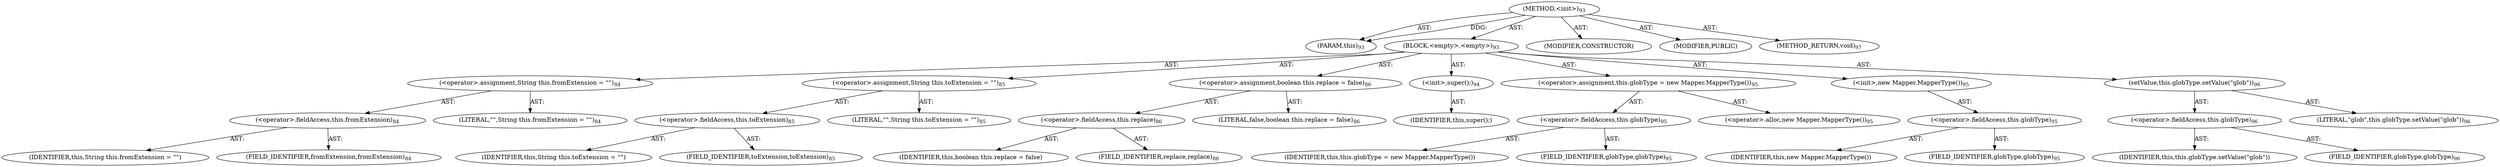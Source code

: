 digraph "&lt;init&gt;" {  
"111669149696" [label = <(METHOD,&lt;init&gt;)<SUB>93</SUB>> ]
"115964116995" [label = <(PARAM,this)<SUB>93</SUB>> ]
"25769803776" [label = <(BLOCK,&lt;empty&gt;,&lt;empty&gt;)<SUB>93</SUB>> ]
"30064771073" [label = <(&lt;operator&gt;.assignment,String this.fromExtension = &quot;&quot;)<SUB>84</SUB>> ]
"30064771074" [label = <(&lt;operator&gt;.fieldAccess,this.fromExtension)<SUB>84</SUB>> ]
"68719476752" [label = <(IDENTIFIER,this,String this.fromExtension = &quot;&quot;)> ]
"55834574848" [label = <(FIELD_IDENTIFIER,fromExtension,fromExtension)<SUB>84</SUB>> ]
"90194313216" [label = <(LITERAL,&quot;&quot;,String this.fromExtension = &quot;&quot;)<SUB>84</SUB>> ]
"30064771075" [label = <(&lt;operator&gt;.assignment,String this.toExtension = &quot;&quot;)<SUB>85</SUB>> ]
"30064771076" [label = <(&lt;operator&gt;.fieldAccess,this.toExtension)<SUB>85</SUB>> ]
"68719476753" [label = <(IDENTIFIER,this,String this.toExtension = &quot;&quot;)> ]
"55834574849" [label = <(FIELD_IDENTIFIER,toExtension,toExtension)<SUB>85</SUB>> ]
"90194313217" [label = <(LITERAL,&quot;&quot;,String this.toExtension = &quot;&quot;)<SUB>85</SUB>> ]
"30064771077" [label = <(&lt;operator&gt;.assignment,boolean this.replace = false)<SUB>86</SUB>> ]
"30064771078" [label = <(&lt;operator&gt;.fieldAccess,this.replace)<SUB>86</SUB>> ]
"68719476754" [label = <(IDENTIFIER,this,boolean this.replace = false)> ]
"55834574850" [label = <(FIELD_IDENTIFIER,replace,replace)<SUB>86</SUB>> ]
"90194313218" [label = <(LITERAL,false,boolean this.replace = false)<SUB>86</SUB>> ]
"30064771072" [label = <(&lt;init&gt;,super();)<SUB>94</SUB>> ]
"68719476751" [label = <(IDENTIFIER,this,super();)> ]
"30064771079" [label = <(&lt;operator&gt;.assignment,this.globType = new Mapper.MapperType())<SUB>95</SUB>> ]
"30064771080" [label = <(&lt;operator&gt;.fieldAccess,this.globType)<SUB>95</SUB>> ]
"68719476755" [label = <(IDENTIFIER,this,this.globType = new Mapper.MapperType())> ]
"55834574851" [label = <(FIELD_IDENTIFIER,globType,globType)<SUB>95</SUB>> ]
"30064771081" [label = <(&lt;operator&gt;.alloc,new Mapper.MapperType())<SUB>95</SUB>> ]
"30064771082" [label = <(&lt;init&gt;,new Mapper.MapperType())<SUB>95</SUB>> ]
"30064771083" [label = <(&lt;operator&gt;.fieldAccess,this.globType)<SUB>95</SUB>> ]
"68719476756" [label = <(IDENTIFIER,this,new Mapper.MapperType())> ]
"55834574852" [label = <(FIELD_IDENTIFIER,globType,globType)<SUB>95</SUB>> ]
"30064771084" [label = <(setValue,this.globType.setValue(&quot;glob&quot;))<SUB>96</SUB>> ]
"30064771085" [label = <(&lt;operator&gt;.fieldAccess,this.globType)<SUB>96</SUB>> ]
"68719476757" [label = <(IDENTIFIER,this,this.globType.setValue(&quot;glob&quot;))> ]
"55834574853" [label = <(FIELD_IDENTIFIER,globType,globType)<SUB>96</SUB>> ]
"90194313219" [label = <(LITERAL,&quot;glob&quot;,this.globType.setValue(&quot;glob&quot;))<SUB>96</SUB>> ]
"133143986181" [label = <(MODIFIER,CONSTRUCTOR)> ]
"133143986182" [label = <(MODIFIER,PUBLIC)> ]
"128849018880" [label = <(METHOD_RETURN,void)<SUB>97</SUB>> ]
  "111669149696" -> "115964116995"  [ label = "AST: "] 
  "111669149696" -> "25769803776"  [ label = "AST: "] 
  "111669149696" -> "133143986181"  [ label = "AST: "] 
  "111669149696" -> "133143986182"  [ label = "AST: "] 
  "111669149696" -> "128849018880"  [ label = "AST: "] 
  "25769803776" -> "30064771073"  [ label = "AST: "] 
  "25769803776" -> "30064771075"  [ label = "AST: "] 
  "25769803776" -> "30064771077"  [ label = "AST: "] 
  "25769803776" -> "30064771072"  [ label = "AST: "] 
  "25769803776" -> "30064771079"  [ label = "AST: "] 
  "25769803776" -> "30064771082"  [ label = "AST: "] 
  "25769803776" -> "30064771084"  [ label = "AST: "] 
  "30064771073" -> "30064771074"  [ label = "AST: "] 
  "30064771073" -> "90194313216"  [ label = "AST: "] 
  "30064771074" -> "68719476752"  [ label = "AST: "] 
  "30064771074" -> "55834574848"  [ label = "AST: "] 
  "30064771075" -> "30064771076"  [ label = "AST: "] 
  "30064771075" -> "90194313217"  [ label = "AST: "] 
  "30064771076" -> "68719476753"  [ label = "AST: "] 
  "30064771076" -> "55834574849"  [ label = "AST: "] 
  "30064771077" -> "30064771078"  [ label = "AST: "] 
  "30064771077" -> "90194313218"  [ label = "AST: "] 
  "30064771078" -> "68719476754"  [ label = "AST: "] 
  "30064771078" -> "55834574850"  [ label = "AST: "] 
  "30064771072" -> "68719476751"  [ label = "AST: "] 
  "30064771079" -> "30064771080"  [ label = "AST: "] 
  "30064771079" -> "30064771081"  [ label = "AST: "] 
  "30064771080" -> "68719476755"  [ label = "AST: "] 
  "30064771080" -> "55834574851"  [ label = "AST: "] 
  "30064771082" -> "30064771083"  [ label = "AST: "] 
  "30064771083" -> "68719476756"  [ label = "AST: "] 
  "30064771083" -> "55834574852"  [ label = "AST: "] 
  "30064771084" -> "30064771085"  [ label = "AST: "] 
  "30064771084" -> "90194313219"  [ label = "AST: "] 
  "30064771085" -> "68719476757"  [ label = "AST: "] 
  "30064771085" -> "55834574853"  [ label = "AST: "] 
  "111669149696" -> "115964116995"  [ label = "DDG: "] 
}
